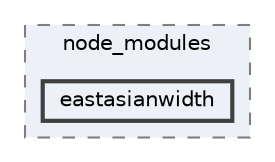 digraph "pkiclassroomrescheduler/src/main/frontend/node_modules/eastasianwidth"
{
 // LATEX_PDF_SIZE
  bgcolor="transparent";
  edge [fontname=Helvetica,fontsize=10,labelfontname=Helvetica,labelfontsize=10];
  node [fontname=Helvetica,fontsize=10,shape=box,height=0.2,width=0.4];
  compound=true
  subgraph clusterdir_72953eda66ccb3a2722c28e1c3e6c23b {
    graph [ bgcolor="#edf0f7", pencolor="grey50", label="node_modules", fontname=Helvetica,fontsize=10 style="filled,dashed", URL="dir_72953eda66ccb3a2722c28e1c3e6c23b.html",tooltip=""]
  dir_a50f66466624f05bdce13e4b6fd51c8c [label="eastasianwidth", fillcolor="#edf0f7", color="grey25", style="filled,bold", URL="dir_a50f66466624f05bdce13e4b6fd51c8c.html",tooltip=""];
  }
}
